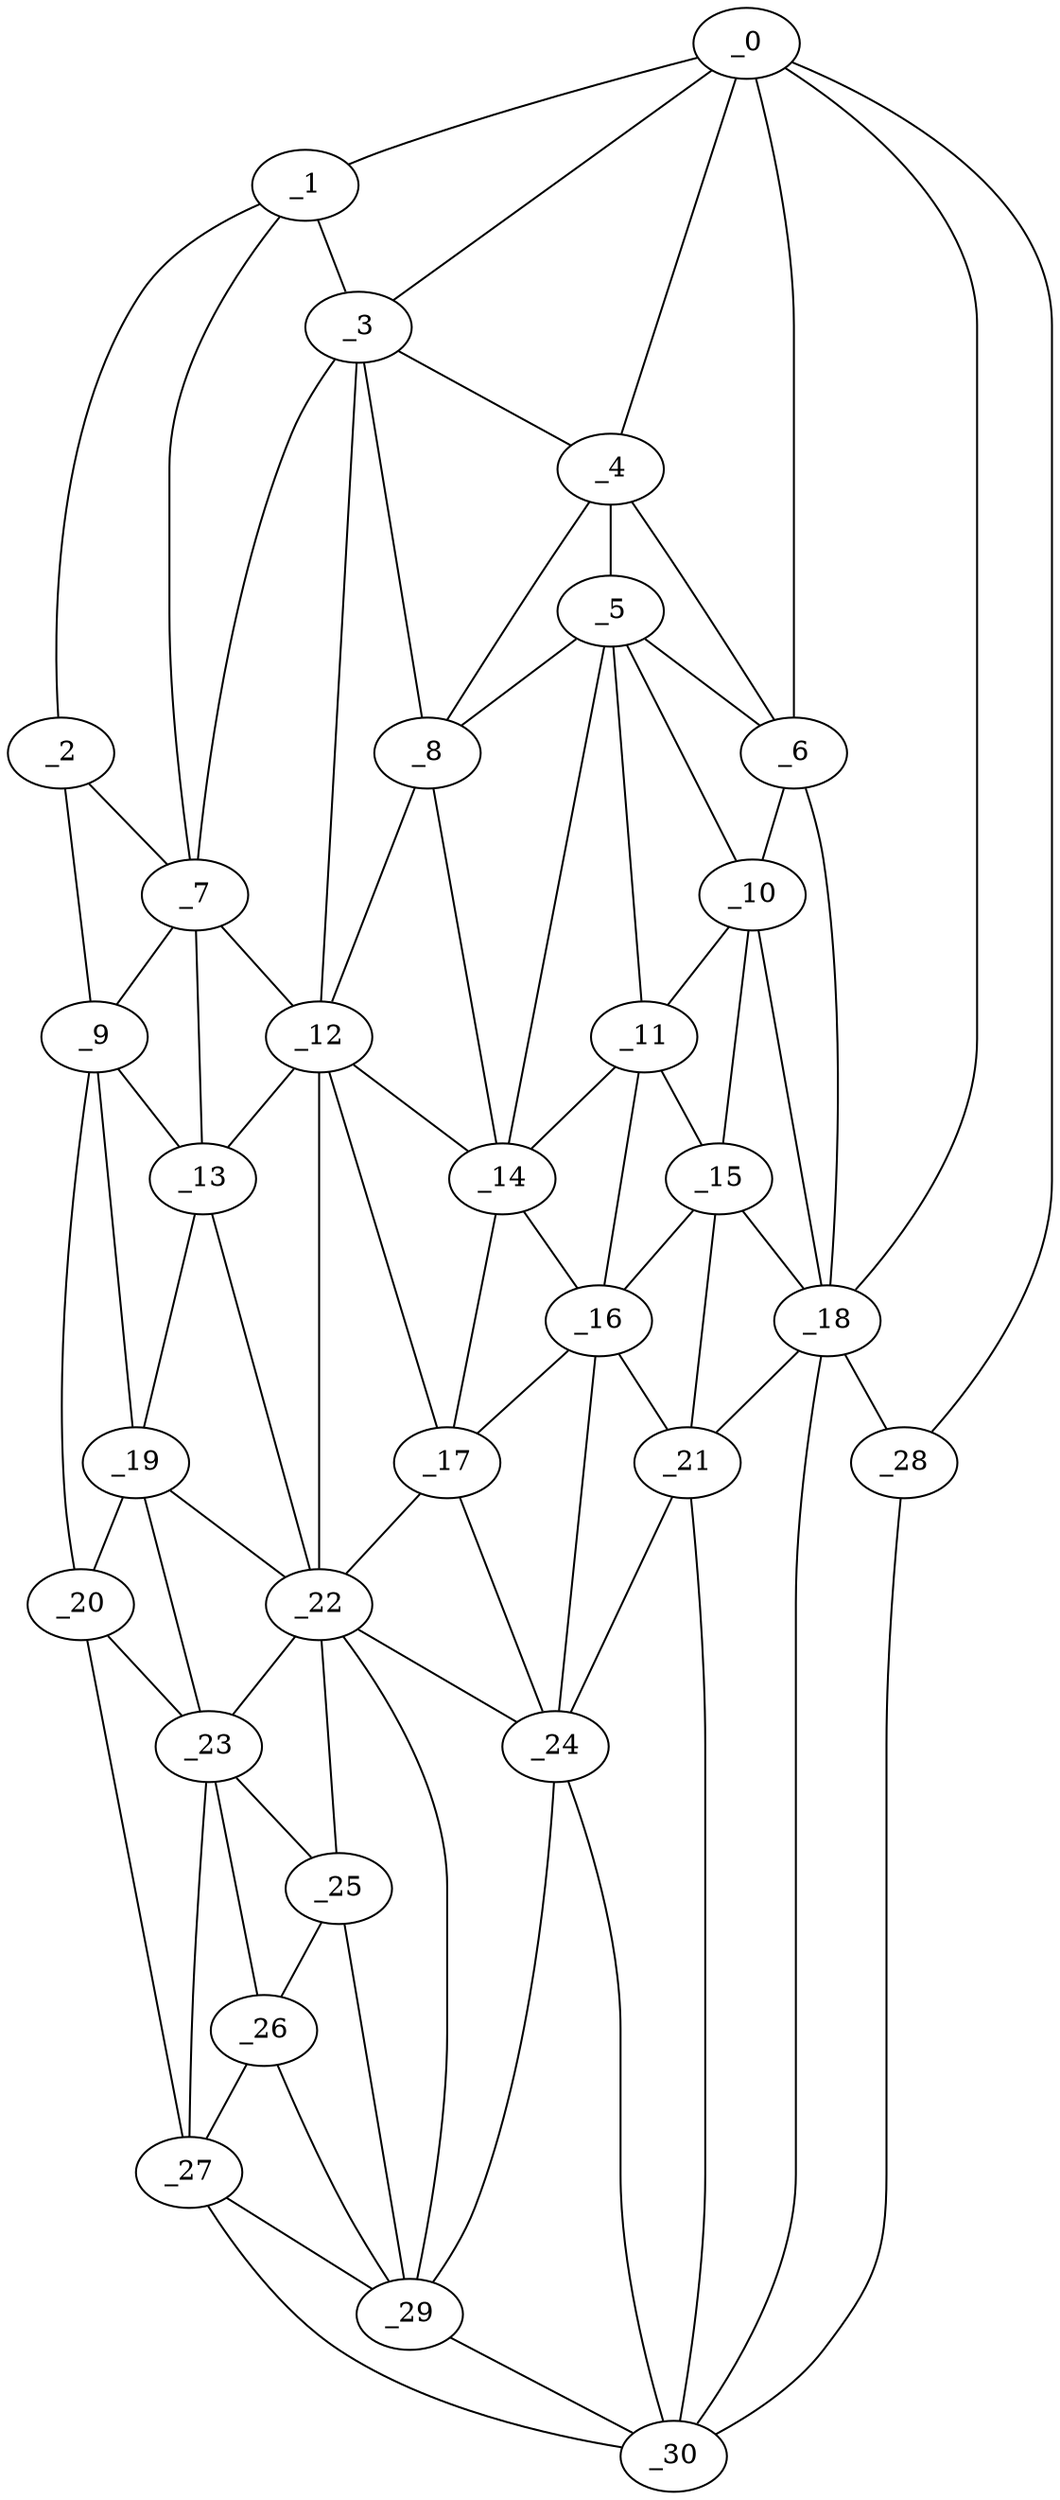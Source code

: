 graph "obj90__30.gxl" {
	_0	 [x=35,
		y=38];
	_1	 [x=36,
		y=108];
	_0 -- _1	 [valence=1];
	_3	 [x=41,
		y=92];
	_0 -- _3	 [valence=2];
	_4	 [x=43,
		y=59];
	_0 -- _4	 [valence=2];
	_6	 [x=47,
		y=51];
	_0 -- _6	 [valence=2];
	_18	 [x=63,
		y=54];
	_0 -- _18	 [valence=1];
	_28	 [x=96,
		y=10];
	_0 -- _28	 [valence=1];
	_2	 [x=37,
		y=116];
	_1 -- _2	 [valence=1];
	_1 -- _3	 [valence=2];
	_7	 [x=47,
		y=101];
	_1 -- _7	 [valence=2];
	_2 -- _7	 [valence=2];
	_9	 [x=51,
		y=120];
	_2 -- _9	 [valence=1];
	_3 -- _4	 [valence=1];
	_3 -- _7	 [valence=2];
	_8	 [x=50,
		y=82];
	_3 -- _8	 [valence=2];
	_12	 [x=54,
		y=87];
	_3 -- _12	 [valence=1];
	_5	 [x=46,
		y=60];
	_4 -- _5	 [valence=2];
	_4 -- _6	 [valence=2];
	_4 -- _8	 [valence=2];
	_5 -- _6	 [valence=1];
	_5 -- _8	 [valence=1];
	_10	 [x=52,
		y=56];
	_5 -- _10	 [valence=2];
	_11	 [x=53,
		y=62];
	_5 -- _11	 [valence=2];
	_14	 [x=56,
		y=76];
	_5 -- _14	 [valence=2];
	_6 -- _10	 [valence=2];
	_6 -- _18	 [valence=2];
	_7 -- _9	 [valence=2];
	_7 -- _12	 [valence=2];
	_13	 [x=54,
		y=103];
	_7 -- _13	 [valence=2];
	_8 -- _12	 [valence=2];
	_8 -- _14	 [valence=2];
	_9 -- _13	 [valence=1];
	_19	 [x=65,
		y=105];
	_9 -- _19	 [valence=2];
	_20	 [x=66,
		y=123];
	_9 -- _20	 [valence=1];
	_10 -- _11	 [valence=2];
	_15	 [x=59,
		y=58];
	_10 -- _15	 [valence=2];
	_10 -- _18	 [valence=1];
	_11 -- _14	 [valence=1];
	_11 -- _15	 [valence=2];
	_16	 [x=62,
		y=64];
	_11 -- _16	 [valence=2];
	_12 -- _13	 [valence=1];
	_12 -- _14	 [valence=1];
	_17	 [x=62,
		y=76];
	_12 -- _17	 [valence=2];
	_22	 [x=70,
		y=90];
	_12 -- _22	 [valence=2];
	_13 -- _19	 [valence=1];
	_13 -- _22	 [valence=2];
	_14 -- _16	 [valence=2];
	_14 -- _17	 [valence=2];
	_15 -- _16	 [valence=1];
	_15 -- _18	 [valence=2];
	_21	 [x=67,
		y=59];
	_15 -- _21	 [valence=2];
	_16 -- _17	 [valence=1];
	_16 -- _21	 [valence=2];
	_24	 [x=76,
		y=65];
	_16 -- _24	 [valence=2];
	_17 -- _22	 [valence=2];
	_17 -- _24	 [valence=2];
	_18 -- _21	 [valence=2];
	_18 -- _28	 [valence=2];
	_30	 [x=97,
		y=43];
	_18 -- _30	 [valence=1];
	_19 -- _20	 [valence=2];
	_19 -- _22	 [valence=2];
	_23	 [x=72,
		y=106];
	_19 -- _23	 [valence=2];
	_20 -- _23	 [valence=1];
	_27	 [x=95,
		y=122];
	_20 -- _27	 [valence=1];
	_21 -- _24	 [valence=1];
	_21 -- _30	 [valence=2];
	_22 -- _23	 [valence=1];
	_22 -- _24	 [valence=2];
	_25	 [x=78,
		y=98];
	_22 -- _25	 [valence=1];
	_29	 [x=96,
		y=70];
	_22 -- _29	 [valence=2];
	_23 -- _25	 [valence=2];
	_26	 [x=95,
		y=115];
	_23 -- _26	 [valence=2];
	_23 -- _27	 [valence=2];
	_24 -- _29	 [valence=2];
	_24 -- _30	 [valence=1];
	_25 -- _26	 [valence=1];
	_25 -- _29	 [valence=2];
	_26 -- _27	 [valence=2];
	_26 -- _29	 [valence=1];
	_27 -- _29	 [valence=2];
	_27 -- _30	 [valence=1];
	_28 -- _30	 [valence=1];
	_29 -- _30	 [valence=1];
}
